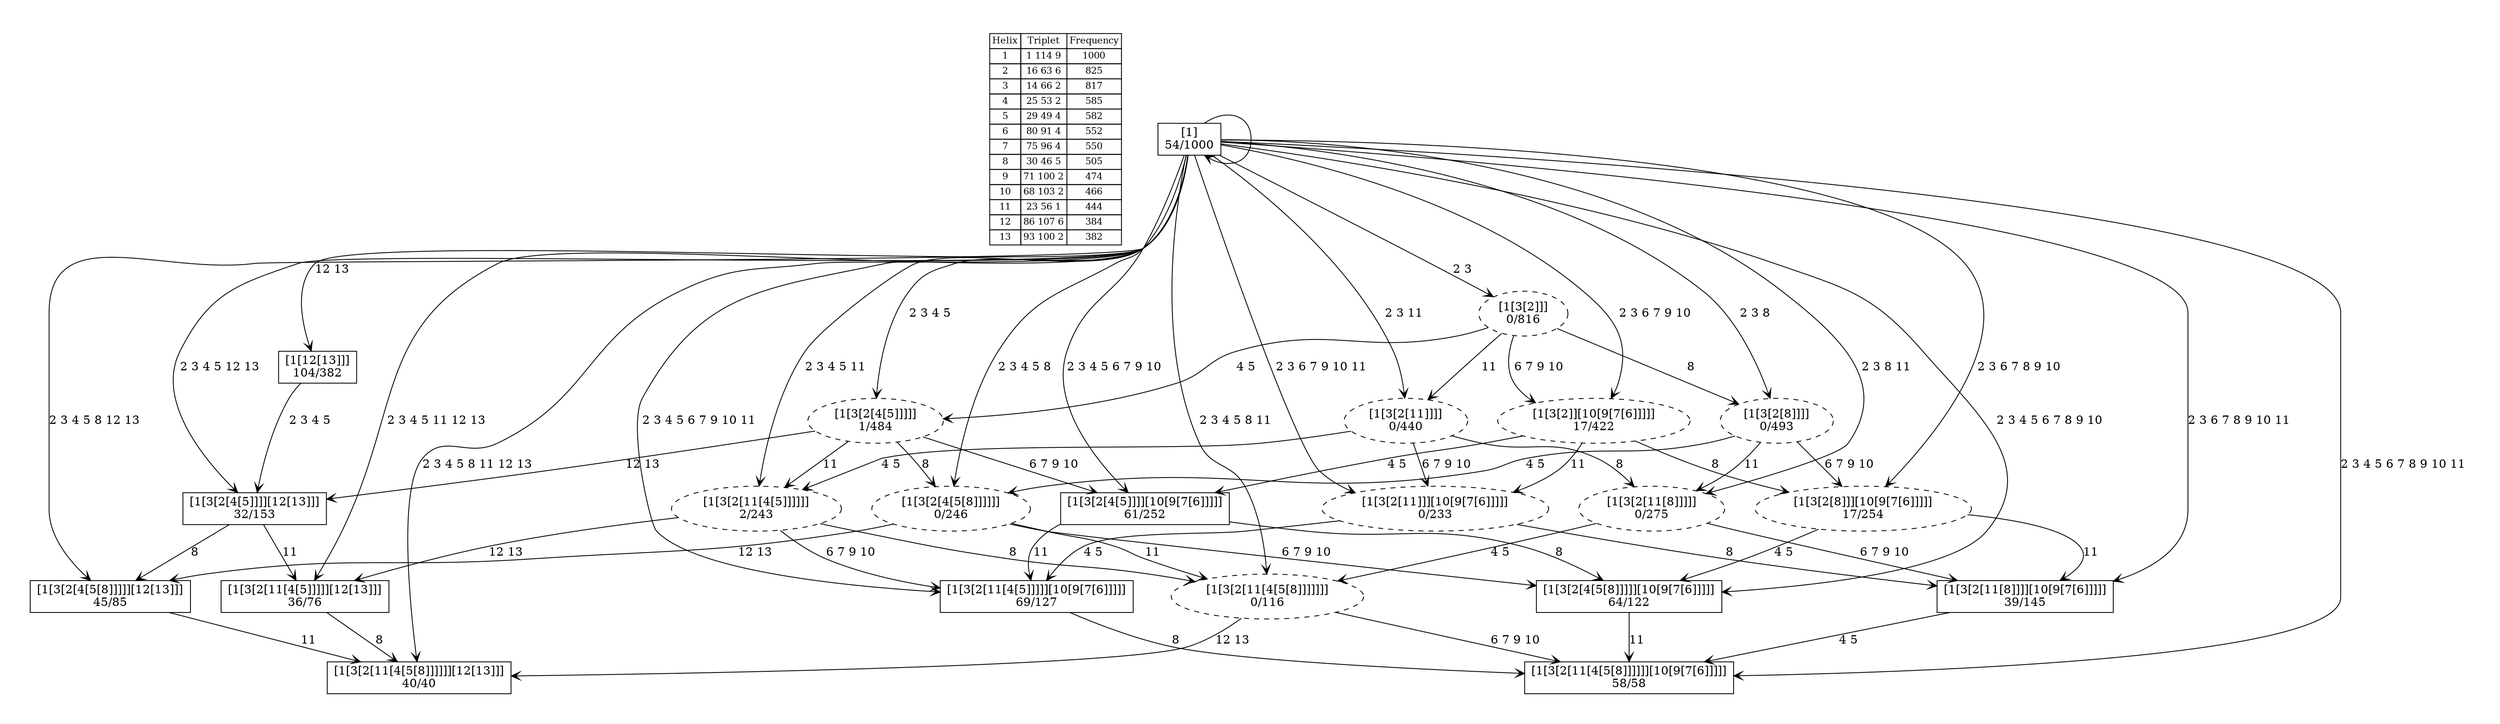 digraph G {
	pad = 0.5;
	nodesep = 0.5;
"legend" [label = < <table border="0" cellborder="1" cellspacing="0"><tr><td>Helix</td><td>Triplet</td><td>Frequency</td></tr>
<tr><td>1</td><td>1 114 9</td><td>1000</td></tr>
<tr><td>2</td><td>16 63 6</td><td>825</td></tr>
<tr><td>3</td><td>14 66 2</td><td>817</td></tr>
<tr><td>4</td><td>25 53 2</td><td>585</td></tr>
<tr><td>5</td><td>29 49 4</td><td>582</td></tr>
<tr><td>6</td><td>80 91 4</td><td>552</td></tr>
<tr><td>7</td><td>75 96 4</td><td>550</td></tr>
<tr><td>8</td><td>30 46 5</td><td>505</td></tr>
<tr><td>9</td><td>71 100 2</td><td>474</td></tr>
<tr><td>10</td><td>68 103 2</td><td>466</td></tr>
<tr><td>11</td><td>23 56 1</td><td>444</td></tr>
<tr><td>12</td><td>86 107 6</td><td>384</td></tr>
<tr><td>13</td><td>93 100 2</td><td>382</td></tr>
</table>>, shape = plaintext, fontsize=11];
"1 12 13 " [shape = box];
"1 2 3 4 5 6 7 9 10 11 " [shape = box];
"1 2 3 4 5 6 7 8 9 10 " [shape = box];
"1 2 3 4 5 6 7 9 10 " [shape = box];
"1 2 3 4 5 6 7 8 9 10 11 " [shape = box];
"1 " [shape = box];
"1 2 3 4 5 8 12 13 " [shape = box];
"1 2 3 4 5 8 11 12 13 " [shape = box];
"1 2 3 6 7 8 9 10 11 " [shape = box];
"1 2 3 4 5 11 12 13 " [shape = box];
"1 2 3 4 5 12 13 " [shape = box];
"1 2 3 4 5 " [style = dashed];
"1 2 3 4 5 11 " [style = dashed];
"1 2 3 6 7 9 10 11 " [style = dashed];
"1 2 3 4 5 8 " [style = dashed];
"1 2 3 6 7 8 9 10 " [style = dashed];
"1 2 3 6 7 9 10 " [style = dashed];
"1 2 3 4 5 8 11 " [style = dashed];
"1 2 3 8 " [style = dashed];
"1 2 3 8 11 " [style = dashed];
"1 2 3 11 " [style = dashed];
"1 2 3 " [style = dashed];
"1 12 13 " [label = "[1[12[13]]]\n104/382"];
"1 2 3 4 5 6 7 9 10 11 " [label = "[1[3[2[11[4[5]]]]][10[9[7[6]]]]]\n69/127"];
"1 2 3 4 5 6 7 8 9 10 " [label = "[1[3[2[4[5[8]]]]][10[9[7[6]]]]]\n64/122"];
"1 2 3 4 5 6 7 9 10 " [label = "[1[3[2[4[5]]]][10[9[7[6]]]]]\n61/252"];
"1 2 3 4 5 6 7 8 9 10 11 " [label = "[1[3[2[11[4[5[8]]]]]][10[9[7[6]]]]]\n58/58"];
"1 " [label = "[1]\n54/1000"];
"1 2 3 4 5 8 12 13 " [label = "[1[3[2[4[5[8]]]]][12[13]]]\n45/85"];
"1 2 3 4 5 8 11 12 13 " [label = "[1[3[2[11[4[5[8]]]]]][12[13]]]\n40/40"];
"1 2 3 6 7 8 9 10 11 " [label = "[1[3[2[11[8]]]][10[9[7[6]]]]]\n39/145"];
"1 2 3 4 5 11 12 13 " [label = "[1[3[2[11[4[5]]]]][12[13]]]\n36/76"];
"1 2 3 4 5 12 13 " [label = "[1[3[2[4[5]]]][12[13]]]\n32/153"];
"1 2 3 4 5 " [label = "[1[3[2[4[5]]]]]\n1/484"];
"1 2 3 4 5 11 " [label = "[1[3[2[11[4[5]]]]]]\n2/243"];
"1 2 3 6 7 9 10 11 " [label = "[1[3[2[11]]][10[9[7[6]]]]]\n0/233"];
"1 2 3 4 5 8 " [label = "[1[3[2[4[5[8]]]]]]\n0/246"];
"1 2 3 6 7 8 9 10 " [label = "[1[3[2[8]]][10[9[7[6]]]]]\n17/254"];
"1 2 3 6 7 9 10 " [label = "[1[3[2]][10[9[7[6]]]]]\n17/422"];
"1 2 3 4 5 8 11 " [label = "[1[3[2[11[4[5[8]]]]]]]\n0/116"];
"1 2 3 8 " [label = "[1[3[2[8]]]]\n0/493"];
"1 2 3 8 11 " [label = "[1[3[2[11[8]]]]]\n0/275"];
"1 2 3 11 " [label = "[1[3[2[11]]]]\n0/440"];
"1 2 3 " [label = "[1[3[2]]]\n0/816"];
"1 " [label = "[1]\n54/1000"];
"1 12 13 " -> "1 2 3 4 5 12 13 " [label = "2 3 4 5 ", arrowhead = vee];
"1 2 3 4 5 6 7 9 10 11 " -> "1 2 3 4 5 6 7 8 9 10 11 " [label = "8 ", arrowhead = vee];
"1 2 3 4 5 6 7 8 9 10 " -> "1 2 3 4 5 6 7 8 9 10 11 " [label = "11 ", arrowhead = vee];
"1 2 3 4 5 6 7 9 10 " -> "1 2 3 4 5 6 7 9 10 11 " [label = "11 ", arrowhead = vee];
"1 2 3 4 5 6 7 9 10 " -> "1 2 3 4 5 6 7 8 9 10 " [label = "8 ", arrowhead = vee];
"1 2 3 4 5 8 12 13 " -> "1 2 3 4 5 8 11 12 13 " [label = "11 ", arrowhead = vee];
"1 2 3 6 7 8 9 10 11 " -> "1 2 3 4 5 6 7 8 9 10 11 " [label = "4 5 ", arrowhead = vee];
"1 2 3 4 5 11 12 13 " -> "1 2 3 4 5 8 11 12 13 " [label = "8 ", arrowhead = vee];
"1 2 3 4 5 12 13 " -> "1 2 3 4 5 8 12 13 " [label = "8 ", arrowhead = vee];
"1 2 3 4 5 12 13 " -> "1 2 3 4 5 11 12 13 " [label = "11 ", arrowhead = vee];
"1 2 3 4 5 " -> "1 2 3 4 5 11 " [label = "11 ", arrowhead = vee];
"1 2 3 4 5 " -> "1 2 3 4 5 8 " [label = "8 ", arrowhead = vee];
"1 2 3 4 5 " -> "1 2 3 4 5 6 7 9 10 " [label = "6 7 9 10 ", arrowhead = vee];
"1 2 3 4 5 " -> "1 2 3 4 5 12 13 " [label = "12 13 ", arrowhead = vee];
"1 2 3 4 5 11 " -> "1 2 3 4 5 6 7 9 10 11 " [label = "6 7 9 10 ", arrowhead = vee];
"1 2 3 4 5 11 " -> "1 2 3 4 5 8 11 " [label = "8 ", arrowhead = vee];
"1 2 3 4 5 11 " -> "1 2 3 4 5 11 12 13 " [label = "12 13 ", arrowhead = vee];
"1 2 3 6 7 9 10 11 " -> "1 2 3 4 5 6 7 9 10 11 " [label = "4 5 ", arrowhead = vee];
"1 2 3 6 7 9 10 11 " -> "1 2 3 6 7 8 9 10 11 " [label = "8 ", arrowhead = vee];
"1 2 3 4 5 8 " -> "1 2 3 4 5 6 7 8 9 10 " [label = "6 7 9 10 ", arrowhead = vee];
"1 2 3 4 5 8 " -> "1 2 3 4 5 8 12 13 " [label = "12 13 ", arrowhead = vee];
"1 2 3 4 5 8 " -> "1 2 3 4 5 8 11 " [label = "11 ", arrowhead = vee];
"1 2 3 6 7 8 9 10 " -> "1 2 3 4 5 6 7 8 9 10 " [label = "4 5 ", arrowhead = vee];
"1 2 3 6 7 8 9 10 " -> "1 2 3 6 7 8 9 10 11 " [label = "11 ", arrowhead = vee];
"1 2 3 6 7 9 10 " -> "1 2 3 4 5 6 7 9 10 " [label = "4 5 ", arrowhead = vee];
"1 2 3 6 7 9 10 " -> "1 2 3 6 7 9 10 11 " [label = "11 ", arrowhead = vee];
"1 2 3 6 7 9 10 " -> "1 2 3 6 7 8 9 10 " [label = "8 ", arrowhead = vee];
"1 2 3 4 5 8 11 " -> "1 2 3 4 5 6 7 8 9 10 11 " [label = "6 7 9 10 ", arrowhead = vee];
"1 2 3 4 5 8 11 " -> "1 2 3 4 5 8 11 12 13 " [label = "12 13 ", arrowhead = vee];
"1 2 3 8 " -> "1 2 3 4 5 8 " [label = "4 5 ", arrowhead = vee];
"1 2 3 8 " -> "1 2 3 6 7 8 9 10 " [label = "6 7 9 10 ", arrowhead = vee];
"1 2 3 8 " -> "1 2 3 8 11 " [label = "11 ", arrowhead = vee];
"1 2 3 8 11 " -> "1 2 3 6 7 8 9 10 11 " [label = "6 7 9 10 ", arrowhead = vee];
"1 2 3 8 11 " -> "1 2 3 4 5 8 11 " [label = "4 5 ", arrowhead = vee];
"1 2 3 11 " -> "1 2 3 4 5 11 " [label = "4 5 ", arrowhead = vee];
"1 2 3 11 " -> "1 2 3 6 7 9 10 11 " [label = "6 7 9 10 ", arrowhead = vee];
"1 2 3 11 " -> "1 2 3 8 11 " [label = "8 ", arrowhead = vee];
"1 2 3 " -> "1 2 3 4 5 " [label = "4 5 ", arrowhead = vee];
"1 2 3 " -> "1 2 3 6 7 9 10 " [label = "6 7 9 10 ", arrowhead = vee];
"1 2 3 " -> "1 2 3 8 " [label = "8 ", arrowhead = vee];
"1 2 3 " -> "1 2 3 11 " [label = "11 ", arrowhead = vee];
"1 " -> "1 12 13 " [label = "12 13 ", arrowhead = vee];
"1 " -> "1 2 3 4 5 6 7 9 10 11 " [label = "2 3 4 5 6 7 9 10 11 ", arrowhead = vee];
"1 " -> "1 2 3 4 5 6 7 8 9 10 " [label = "2 3 4 5 6 7 8 9 10 ", arrowhead = vee];
"1 " -> "1 2 3 4 5 6 7 9 10 " [label = "2 3 4 5 6 7 9 10 ", arrowhead = vee];
"1 " -> "1 2 3 4 5 6 7 8 9 10 11 " [label = "2 3 4 5 6 7 8 9 10 11 ", arrowhead = vee];
"1 " -> "1 " [label = "", arrowhead = vee];
"1 " -> "1 2 3 4 5 8 12 13 " [label = "2 3 4 5 8 12 13 ", arrowhead = vee];
"1 " -> "1 2 3 4 5 8 11 12 13 " [label = "2 3 4 5 8 11 12 13 ", arrowhead = vee];
"1 " -> "1 2 3 6 7 8 9 10 11 " [label = "2 3 6 7 8 9 10 11 ", arrowhead = vee];
"1 " -> "1 2 3 4 5 11 12 13 " [label = "2 3 4 5 11 12 13 ", arrowhead = vee];
"1 " -> "1 2 3 4 5 12 13 " [label = "2 3 4 5 12 13 ", arrowhead = vee];
"1 " -> "1 2 3 4 5 " [label = "2 3 4 5 ", arrowhead = vee];
"1 " -> "1 2 3 4 5 11 " [label = "2 3 4 5 11 ", arrowhead = vee];
"1 " -> "1 2 3 6 7 9 10 11 " [label = "2 3 6 7 9 10 11 ", arrowhead = vee];
"1 " -> "1 2 3 4 5 8 " [label = "2 3 4 5 8 ", arrowhead = vee];
"1 " -> "1 2 3 6 7 8 9 10 " [label = "2 3 6 7 8 9 10 ", arrowhead = vee];
"1 " -> "1 2 3 6 7 9 10 " [label = "2 3 6 7 9 10 ", arrowhead = vee];
"1 " -> "1 2 3 4 5 8 11 " [label = "2 3 4 5 8 11 ", arrowhead = vee];
"1 " -> "1 2 3 8 " [label = "2 3 8 ", arrowhead = vee];
"1 " -> "1 2 3 8 11 " [label = "2 3 8 11 ", arrowhead = vee];
"1 " -> "1 2 3 11 " [label = "2 3 11 ", arrowhead = vee];
"1 " -> "1 2 3 " [label = "2 3 ", arrowhead = vee];
}